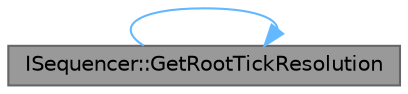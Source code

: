 digraph "ISequencer::GetRootTickResolution"
{
 // INTERACTIVE_SVG=YES
 // LATEX_PDF_SIZE
  bgcolor="transparent";
  edge [fontname=Helvetica,fontsize=10,labelfontname=Helvetica,labelfontsize=10];
  node [fontname=Helvetica,fontsize=10,shape=box,height=0.2,width=0.4];
  rankdir="LR";
  Node1 [id="Node000001",label="ISequencer::GetRootTickResolution",height=0.2,width=0.4,color="gray40", fillcolor="grey60", style="filled", fontcolor="black",tooltip="Get the tick resolution of the currently root sequence."];
  Node1 -> Node1 [id="edge1_Node000001_Node000001",color="steelblue1",style="solid",tooltip=" "];
}
